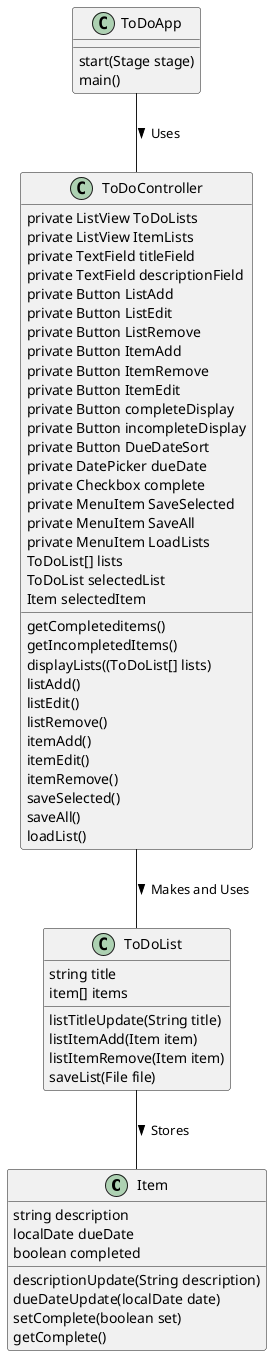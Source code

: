 @startuml
'https://plantuml.com/sequence-diagram

class Item
{
string description
localDate dueDate
boolean completed
descriptionUpdate(String description)
dueDateUpdate(localDate date)
setComplete(boolean set)
getComplete()
}

class ToDoList
{
string title
item[] items
listTitleUpdate(String title)
listItemAdd(Item item)
listItemRemove(Item item)
saveList(File file)
}

class ToDoController
{
private ListView ToDoLists
private ListView ItemLists
private TextField titleField
private TextField descriptionField
private Button ListAdd
private Button ListEdit
private Button ListRemove
private Button ItemAdd
private Button ItemRemove
private Button ItemEdit
private Button completeDisplay
private Button incompleteDisplay
private Button DueDateSort
private DatePicker dueDate
private Checkbox complete
private MenuItem SaveSelected
private MenuItem SaveAll
private MenuItem LoadLists
ToDoList[] lists
ToDoList selectedList
Item selectedItem

getCompleteditems()
getIncompletedItems()
displayLists((ToDoList[] lists)
listAdd()
listEdit()
listRemove()
itemAdd()
itemEdit()
itemRemove()
saveSelected()
saveAll()
loadList()
}

class ToDoApp
{
start(Stage stage)
main()
}

ToDoList -- Item: > Stores
ToDoApp -- ToDoController : > Uses
ToDoController -- ToDoList : > Makes and Uses

@enduml